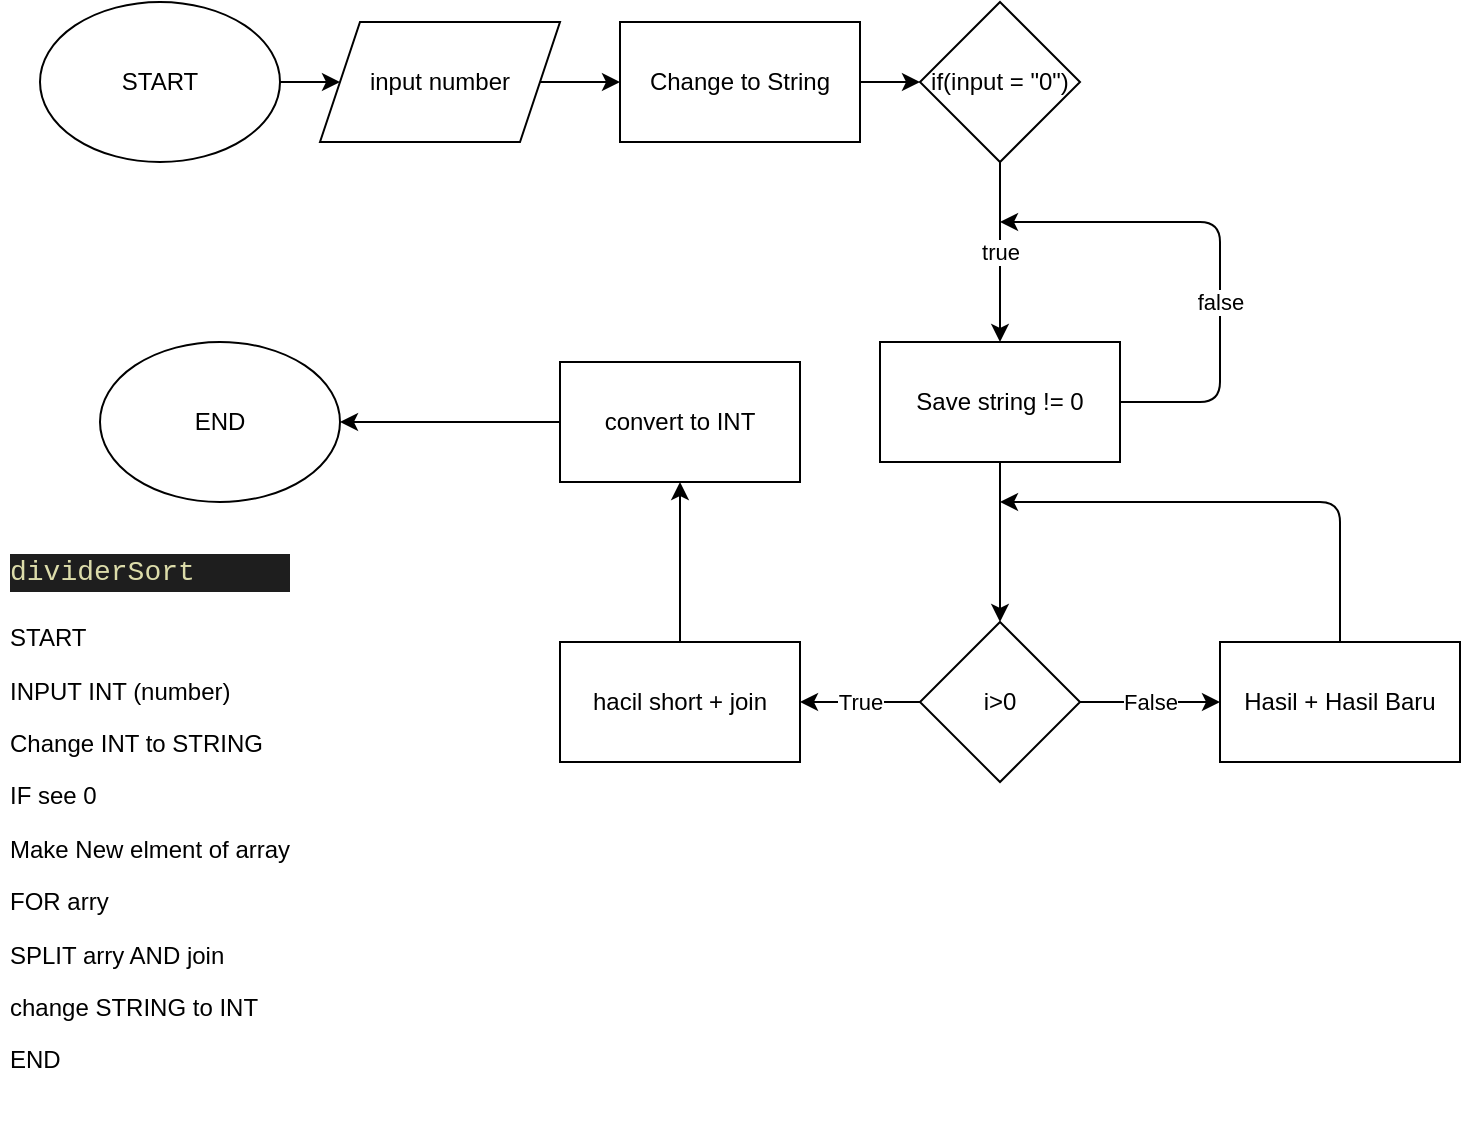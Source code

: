 <mxfile>
    <diagram id="ryd7MGnAHRkqNncnIqi-" name="Page-1">
        <mxGraphModel dx="752" dy="637" grid="1" gridSize="10" guides="1" tooltips="1" connect="1" arrows="1" fold="1" page="1" pageScale="1" pageWidth="850" pageHeight="1100" math="0" shadow="0">
            <root>
                <mxCell id="0"/>
                <mxCell id="1" parent="0"/>
                <mxCell id="5" value="" style="edgeStyle=none;html=1;" edge="1" parent="1" source="2" target="4">
                    <mxGeometry relative="1" as="geometry"/>
                </mxCell>
                <mxCell id="2" value="START" style="ellipse;whiteSpace=wrap;html=1;" vertex="1" parent="1">
                    <mxGeometry x="40" y="70" width="120" height="80" as="geometry"/>
                </mxCell>
                <mxCell id="3" value="END" style="ellipse;whiteSpace=wrap;html=1;" vertex="1" parent="1">
                    <mxGeometry x="70" y="240" width="120" height="80" as="geometry"/>
                </mxCell>
                <mxCell id="9" value="" style="edgeStyle=none;html=1;" edge="1" parent="1" source="4" target="8">
                    <mxGeometry relative="1" as="geometry"/>
                </mxCell>
                <mxCell id="4" value="input number" style="shape=parallelogram;perimeter=parallelogramPerimeter;whiteSpace=wrap;html=1;fixedSize=1;" vertex="1" parent="1">
                    <mxGeometry x="180" y="80" width="120" height="60" as="geometry"/>
                </mxCell>
                <mxCell id="12" value="true" style="edgeStyle=none;html=1;" edge="1" parent="1" source="6" target="11">
                    <mxGeometry relative="1" as="geometry"/>
                </mxCell>
                <mxCell id="6" value="if(input = &quot;0&quot;)" style="rhombus;whiteSpace=wrap;html=1;" vertex="1" parent="1">
                    <mxGeometry x="480" y="70" width="80" height="80" as="geometry"/>
                </mxCell>
                <mxCell id="10" style="edgeStyle=none;html=1;entryX=0;entryY=0.5;entryDx=0;entryDy=0;" edge="1" parent="1" source="8" target="6">
                    <mxGeometry relative="1" as="geometry"/>
                </mxCell>
                <mxCell id="8" value="Change to String" style="whiteSpace=wrap;html=1;" vertex="1" parent="1">
                    <mxGeometry x="330" y="80" width="120" height="60" as="geometry"/>
                </mxCell>
                <mxCell id="13" value="false" style="edgeStyle=none;html=1;" edge="1" parent="1" source="11">
                    <mxGeometry x="-0.2" relative="1" as="geometry">
                        <mxPoint x="520" y="180" as="targetPoint"/>
                        <Array as="points">
                            <mxPoint x="630" y="270"/>
                            <mxPoint x="630" y="180"/>
                        </Array>
                        <mxPoint as="offset"/>
                    </mxGeometry>
                </mxCell>
                <mxCell id="17" value="" style="edgeStyle=none;html=1;" edge="1" parent="1" source="11" target="16">
                    <mxGeometry relative="1" as="geometry"/>
                </mxCell>
                <mxCell id="11" value="Save string != 0" style="whiteSpace=wrap;html=1;" vertex="1" parent="1">
                    <mxGeometry x="460" y="240" width="120" height="60" as="geometry"/>
                </mxCell>
                <mxCell id="19" value="True" style="edgeStyle=none;html=1;" edge="1" parent="1" source="16" target="18">
                    <mxGeometry relative="1" as="geometry"/>
                </mxCell>
                <mxCell id="23" value="False" style="edgeStyle=none;html=1;" edge="1" parent="1" source="16" target="22">
                    <mxGeometry relative="1" as="geometry"/>
                </mxCell>
                <mxCell id="16" value="i&amp;gt;0" style="rhombus;whiteSpace=wrap;html=1;" vertex="1" parent="1">
                    <mxGeometry x="480" y="380" width="80" height="80" as="geometry"/>
                </mxCell>
                <mxCell id="25" value="" style="edgeStyle=none;html=1;" edge="1" parent="1" source="18" target="24">
                    <mxGeometry relative="1" as="geometry"/>
                </mxCell>
                <mxCell id="18" value="hacil short + join" style="whiteSpace=wrap;html=1;" vertex="1" parent="1">
                    <mxGeometry x="300" y="390" width="120" height="60" as="geometry"/>
                </mxCell>
                <mxCell id="21" value="" style="endArrow=classic;html=1;exitX=0.5;exitY=0;exitDx=0;exitDy=0;" edge="1" parent="1" source="22">
                    <mxGeometry x="0.25" width="50" height="50" relative="1" as="geometry">
                        <mxPoint x="390" y="340" as="sourcePoint"/>
                        <mxPoint x="520" y="320" as="targetPoint"/>
                        <Array as="points">
                            <mxPoint x="690" y="320"/>
                            <mxPoint x="610" y="320"/>
                        </Array>
                        <mxPoint x="-1" as="offset"/>
                    </mxGeometry>
                </mxCell>
                <mxCell id="22" value="Hasil + Hasil Baru" style="whiteSpace=wrap;html=1;" vertex="1" parent="1">
                    <mxGeometry x="630" y="390" width="120" height="60" as="geometry"/>
                </mxCell>
                <mxCell id="26" style="edgeStyle=none;html=1;entryX=1;entryY=0.5;entryDx=0;entryDy=0;" edge="1" parent="1" source="24" target="3">
                    <mxGeometry relative="1" as="geometry"/>
                </mxCell>
                <mxCell id="24" value="convert to INT" style="whiteSpace=wrap;html=1;" vertex="1" parent="1">
                    <mxGeometry x="300" y="250" width="120" height="60" as="geometry"/>
                </mxCell>
                <mxCell id="27" value="&lt;h1&gt;&lt;div style=&quot;color: rgb(212 , 212 , 212) ; background-color: rgb(30 , 30 , 30) ; font-family: &amp;#34;consolas&amp;#34; , &amp;#34;courier new&amp;#34; , monospace ; font-weight: normal ; font-size: 14px ; line-height: 19px&quot;&gt;&lt;span style=&quot;color: #dcdcaa&quot;&gt;dividerSort&lt;/span&gt;&lt;/div&gt;&lt;/h1&gt;&lt;p&gt;START&lt;/p&gt;&lt;p&gt;INPUT INT (number)&lt;/p&gt;&lt;p&gt;Change INT to STRING&lt;/p&gt;&lt;p&gt;IF see 0&lt;/p&gt;&lt;p&gt;Make New elment of array&lt;/p&gt;&lt;p&gt;FOR arry&amp;nbsp;&lt;/p&gt;&lt;p&gt;SPLIT arry AND join&lt;/p&gt;&lt;p&gt;change STRING to INT&lt;/p&gt;&lt;p&gt;END&lt;/p&gt;&lt;p&gt;&lt;br&gt;&lt;/p&gt;" style="text;html=1;strokeColor=none;fillColor=none;spacing=5;spacingTop=-20;whiteSpace=wrap;overflow=hidden;rounded=0;" vertex="1" parent="1">
                    <mxGeometry x="20" y="340" width="190" height="300" as="geometry"/>
                </mxCell>
            </root>
        </mxGraphModel>
    </diagram>
</mxfile>